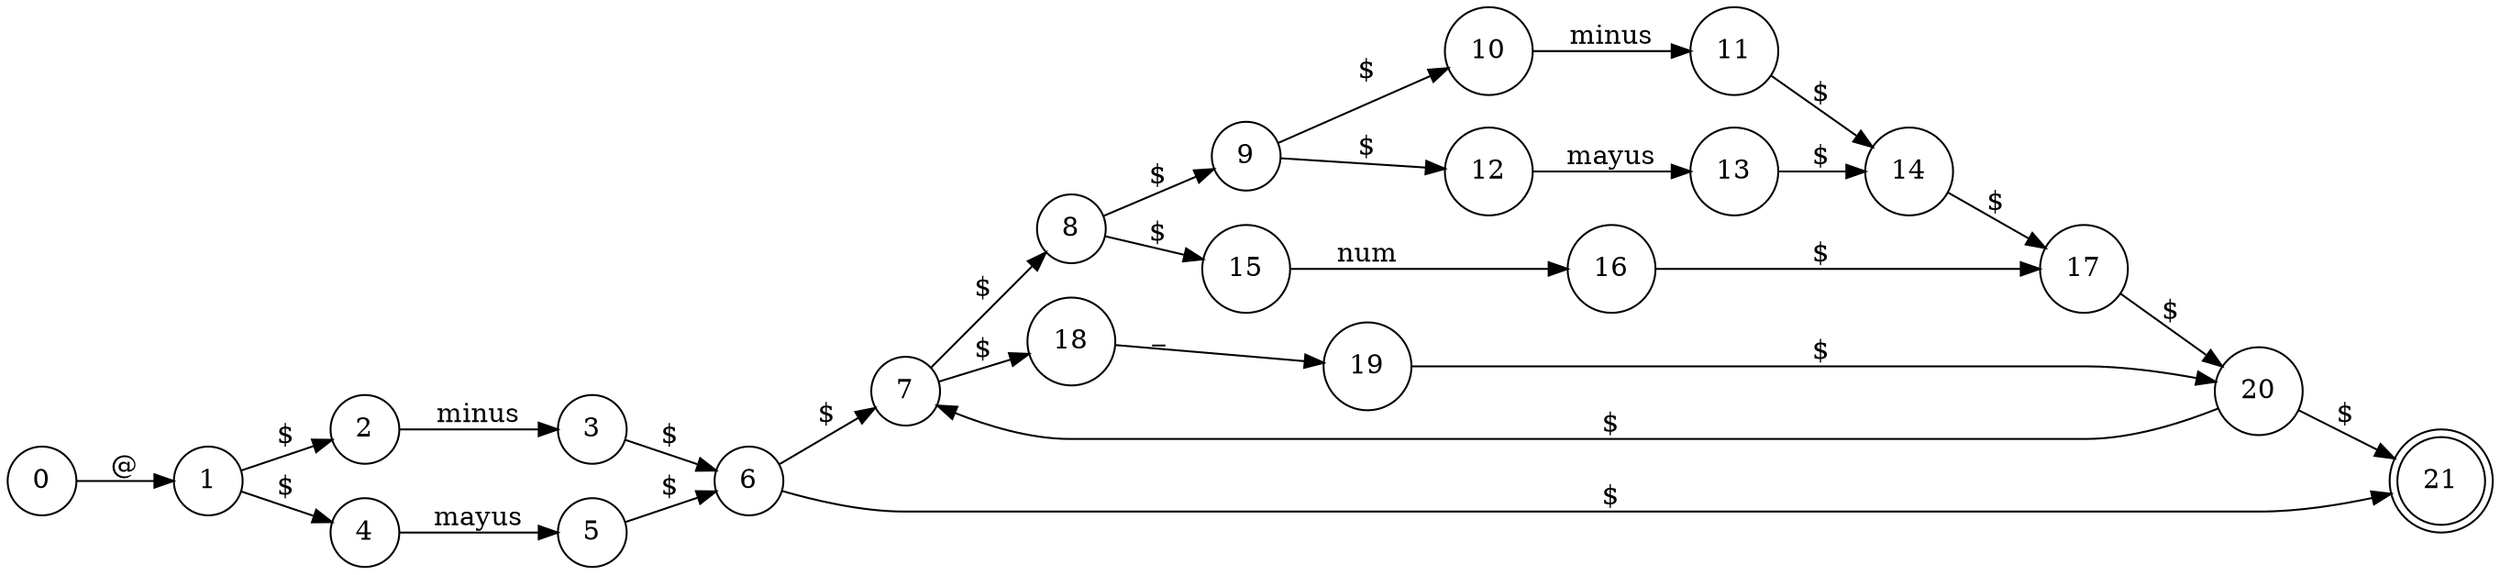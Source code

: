 digraph afd {
rankdir=LR;
node [shape=circle];
"0"->"1"[label="@"]
"1"->"2"[label="$"]
"1"->"4"[label="$"]
"2"->"3"[label="minus"]
"3"->"6"[label="$"]
"4"->"5"[label="mayus"]
"5"->"6"[label="$"]
"6"->"7"[label="$"]
"6"->"21"[label="$"]
"20"->"7"[label="$"]
"7"->"8"[label="$"]
"7"->"18"[label="$"]
"8"->"9"[label="$"]
"8"->"15"[label="$"]
"9"->"10"[label="$"]
"9"->"12"[label="$"]
"10"->"11"[label="minus"]
"11"->"14"[label="$"]
"12"->"13"[label="mayus"]
"13"->"14"[label="$"]
"14"->"17"[label="$"]
"15"->"16"[label="num"]
"16"->"17"[label="$"]
"17"->"20"[label="$"]
"18"->"19"[label="_"]
"19"->"20"[label="$"]
"20"->"21"[label="$"]
21[shape=doublecircle,label=21]
}